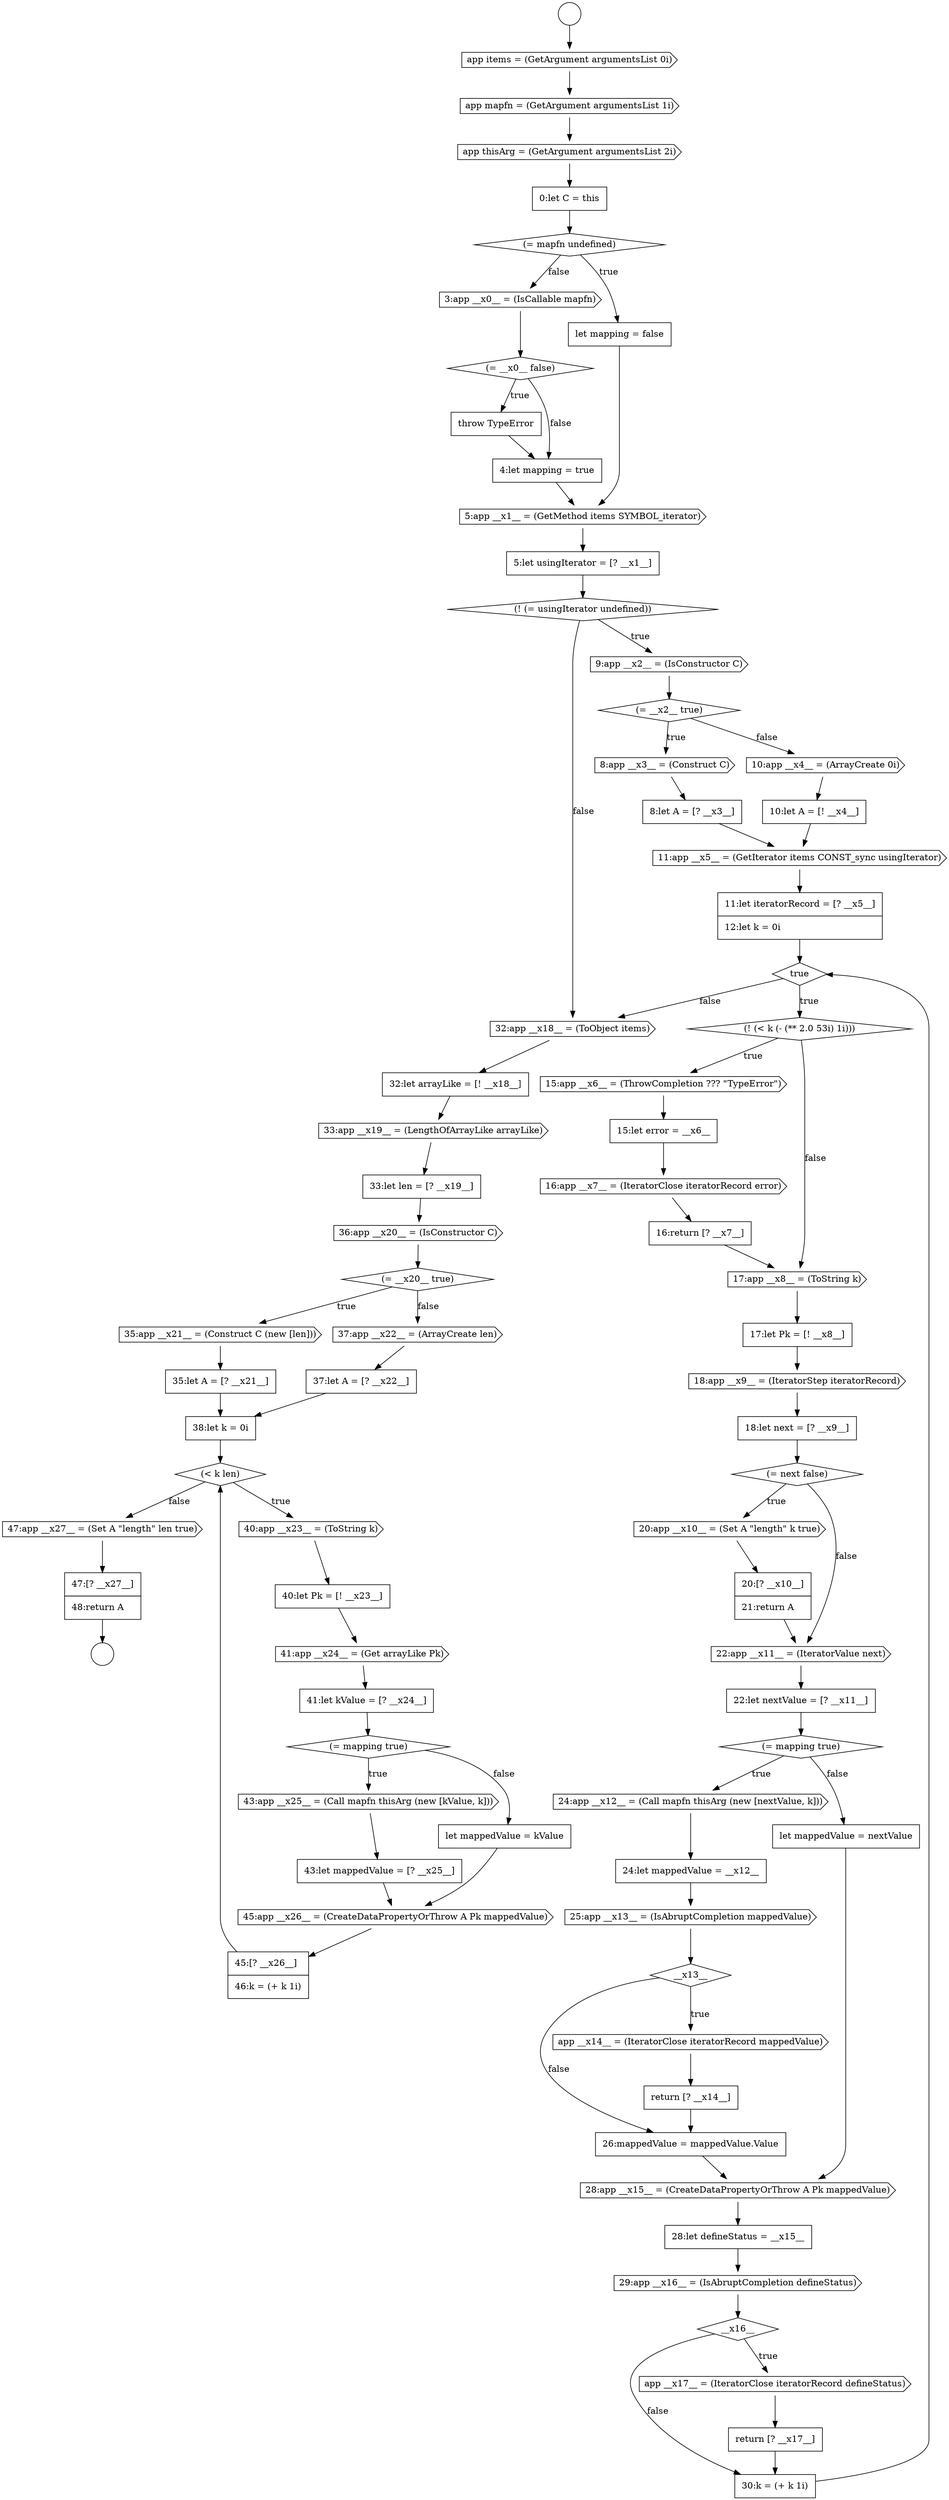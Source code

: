 digraph {
  node15274 [shape=none, margin=0, label=<<font color="black">
    <table border="0" cellborder="1" cellspacing="0" cellpadding="10">
      <tr><td align="left">0:let C = this</td></tr>
    </table>
  </font>> color="black" fillcolor="white" style=filled]
  node15345 [shape=cds, label=<<font color="black">47:app __x27__ = (Set A &quot;length&quot; len true)</font>> color="black" fillcolor="white" style=filled]
  node15334 [shape=diamond, label=<<font color="black">(&lt; k len)</font>> color="black" fillcolor="white" style=filled]
  node15320 [shape=cds, label=<<font color="black">app __x17__ = (IteratorClose iteratorRecord defineStatus)</font>> color="black" fillcolor="white" style=filled]
  node15316 [shape=cds, label=<<font color="black">28:app __x15__ = (CreateDataPropertyOrThrow A Pk mappedValue)</font>> color="black" fillcolor="white" style=filled]
  node15288 [shape=cds, label=<<font color="black">10:app __x4__ = (ArrayCreate 0i)</font>> color="black" fillcolor="white" style=filled]
  node15300 [shape=cds, label=<<font color="black">18:app __x9__ = (IteratorStep iteratorRecord)</font>> color="black" fillcolor="white" style=filled]
  node15337 [shape=cds, label=<<font color="black">41:app __x24__ = (Get arrayLike Pk)</font>> color="black" fillcolor="white" style=filled]
  node15292 [shape=diamond, label=<<font color="black">true</font>> color="black" fillcolor="white" style=filled]
  node15278 [shape=diamond, label=<<font color="black">(= __x0__ false)</font>> color="black" fillcolor="white" style=filled]
  node15303 [shape=cds, label=<<font color="black">20:app __x10__ = (Set A &quot;length&quot; k true)</font>> color="black" fillcolor="white" style=filled]
  node15314 [shape=none, margin=0, label=<<font color="black">
    <table border="0" cellborder="1" cellspacing="0" cellpadding="10">
      <tr><td align="left">26:mappedValue = mappedValue.Value</td></tr>
    </table>
  </font>> color="black" fillcolor="white" style=filled]
  node15293 [shape=diamond, label=<<font color="black">(! (&lt; k (- (** 2.0 53i) 1i)))</font>> color="black" fillcolor="white" style=filled]
  node15325 [shape=cds, label=<<font color="black">33:app __x19__ = (LengthOfArrayLike arrayLike)</font>> color="black" fillcolor="white" style=filled]
  node15346 [shape=none, margin=0, label=<<font color="black">
    <table border="0" cellborder="1" cellspacing="0" cellpadding="10">
      <tr><td align="left">47:[? __x27__]</td></tr>
      <tr><td align="left">48:return A</td></tr>
    </table>
  </font>> color="black" fillcolor="white" style=filled]
  node15282 [shape=none, margin=0, label=<<font color="black">
    <table border="0" cellborder="1" cellspacing="0" cellpadding="10">
      <tr><td align="left">5:let usingIterator = [? __x1__]</td></tr>
    </table>
  </font>> color="black" fillcolor="white" style=filled]
  node15299 [shape=none, margin=0, label=<<font color="black">
    <table border="0" cellborder="1" cellspacing="0" cellpadding="10">
      <tr><td align="left">17:let Pk = [! __x8__]</td></tr>
    </table>
  </font>> color="black" fillcolor="white" style=filled]
  node15331 [shape=cds, label=<<font color="black">37:app __x22__ = (ArrayCreate len)</font>> color="black" fillcolor="white" style=filled]
  node15335 [shape=cds, label=<<font color="black">40:app __x23__ = (ToString k)</font>> color="black" fillcolor="white" style=filled]
  node15318 [shape=cds, label=<<font color="black">29:app __x16__ = (IsAbruptCompletion defineStatus)</font>> color="black" fillcolor="white" style=filled]
  node15295 [shape=none, margin=0, label=<<font color="black">
    <table border="0" cellborder="1" cellspacing="0" cellpadding="10">
      <tr><td align="left">15:let error = __x6__</td></tr>
    </table>
  </font>> color="black" fillcolor="white" style=filled]
  node15342 [shape=none, margin=0, label=<<font color="black">
    <table border="0" cellborder="1" cellspacing="0" cellpadding="10">
      <tr><td align="left">let mappedValue = kValue</td></tr>
    </table>
  </font>> color="black" fillcolor="white" style=filled]
  node15286 [shape=cds, label=<<font color="black">8:app __x3__ = (Construct C)</font>> color="black" fillcolor="white" style=filled]
  node15311 [shape=diamond, label=<<font color="black">__x13__</font>> color="black" fillcolor="white" style=filled]
  node15306 [shape=none, margin=0, label=<<font color="black">
    <table border="0" cellborder="1" cellspacing="0" cellpadding="10">
      <tr><td align="left">22:let nextValue = [? __x11__]</td></tr>
    </table>
  </font>> color="black" fillcolor="white" style=filled]
  node15338 [shape=none, margin=0, label=<<font color="black">
    <table border="0" cellborder="1" cellspacing="0" cellpadding="10">
      <tr><td align="left">41:let kValue = [? __x24__]</td></tr>
    </table>
  </font>> color="black" fillcolor="white" style=filled]
  node15271 [shape=cds, label=<<font color="black">app items = (GetArgument argumentsList 0i)</font>> color="black" fillcolor="white" style=filled]
  node15328 [shape=diamond, label=<<font color="black">(= __x20__ true)</font>> color="black" fillcolor="white" style=filled]
  node15343 [shape=cds, label=<<font color="black">45:app __x26__ = (CreateDataPropertyOrThrow A Pk mappedValue)</font>> color="black" fillcolor="white" style=filled]
  node15289 [shape=none, margin=0, label=<<font color="black">
    <table border="0" cellborder="1" cellspacing="0" cellpadding="10">
      <tr><td align="left">10:let A = [! __x4__]</td></tr>
    </table>
  </font>> color="black" fillcolor="white" style=filled]
  node15321 [shape=none, margin=0, label=<<font color="black">
    <table border="0" cellborder="1" cellspacing="0" cellpadding="10">
      <tr><td align="left">return [? __x17__]</td></tr>
    </table>
  </font>> color="black" fillcolor="white" style=filled]
  node15330 [shape=none, margin=0, label=<<font color="black">
    <table border="0" cellborder="1" cellspacing="0" cellpadding="10">
      <tr><td align="left">35:let A = [? __x21__]</td></tr>
    </table>
  </font>> color="black" fillcolor="white" style=filled]
  node15298 [shape=cds, label=<<font color="black">17:app __x8__ = (ToString k)</font>> color="black" fillcolor="white" style=filled]
  node15296 [shape=cds, label=<<font color="black">16:app __x7__ = (IteratorClose iteratorRecord error)</font>> color="black" fillcolor="white" style=filled]
  node15279 [shape=none, margin=0, label=<<font color="black">
    <table border="0" cellborder="1" cellspacing="0" cellpadding="10">
      <tr><td align="left">throw TypeError</td></tr>
    </table>
  </font>> color="black" fillcolor="white" style=filled]
  node15302 [shape=diamond, label=<<font color="black">(= next false)</font>> color="black" fillcolor="white" style=filled]
  node15313 [shape=none, margin=0, label=<<font color="black">
    <table border="0" cellborder="1" cellspacing="0" cellpadding="10">
      <tr><td align="left">return [? __x14__]</td></tr>
    </table>
  </font>> color="black" fillcolor="white" style=filled]
  node15281 [shape=cds, label=<<font color="black">5:app __x1__ = (GetMethod items SYMBOL_iterator)</font>> color="black" fillcolor="white" style=filled]
  node15312 [shape=cds, label=<<font color="black">app __x14__ = (IteratorClose iteratorRecord mappedValue)</font>> color="black" fillcolor="white" style=filled]
  node15270 [shape=circle label=" " color="black" fillcolor="white" style=filled]
  node15275 [shape=diamond, label=<<font color="black">(= mapfn undefined)</font>> color="black" fillcolor="white" style=filled]
  node15339 [shape=diamond, label=<<font color="black">(= mapping true)</font>> color="black" fillcolor="white" style=filled]
  node15322 [shape=none, margin=0, label=<<font color="black">
    <table border="0" cellborder="1" cellspacing="0" cellpadding="10">
      <tr><td align="left">30:k = (+ k 1i)</td></tr>
    </table>
  </font>> color="black" fillcolor="white" style=filled]
  node15285 [shape=diamond, label=<<font color="black">(= __x2__ true)</font>> color="black" fillcolor="white" style=filled]
  node15317 [shape=none, margin=0, label=<<font color="black">
    <table border="0" cellborder="1" cellspacing="0" cellpadding="10">
      <tr><td align="left">28:let defineStatus = __x15__</td></tr>
    </table>
  </font>> color="black" fillcolor="white" style=filled]
  node15290 [shape=cds, label=<<font color="black">11:app __x5__ = (GetIterator items CONST_sync usingIterator)</font>> color="black" fillcolor="white" style=filled]
  node15307 [shape=diamond, label=<<font color="black">(= mapping true)</font>> color="black" fillcolor="white" style=filled]
  node15344 [shape=none, margin=0, label=<<font color="black">
    <table border="0" cellborder="1" cellspacing="0" cellpadding="10">
      <tr><td align="left">45:[? __x26__]</td></tr>
      <tr><td align="left">46:k = (+ k 1i)</td></tr>
    </table>
  </font>> color="black" fillcolor="white" style=filled]
  node15284 [shape=cds, label=<<font color="black">9:app __x2__ = (IsConstructor C)</font>> color="black" fillcolor="white" style=filled]
  node15329 [shape=cds, label=<<font color="black">35:app __x21__ = (Construct C (new [len]))</font>> color="black" fillcolor="white" style=filled]
  node15280 [shape=none, margin=0, label=<<font color="black">
    <table border="0" cellborder="1" cellspacing="0" cellpadding="10">
      <tr><td align="left">4:let mapping = true</td></tr>
    </table>
  </font>> color="black" fillcolor="white" style=filled]
  node15297 [shape=none, margin=0, label=<<font color="black">
    <table border="0" cellborder="1" cellspacing="0" cellpadding="10">
      <tr><td align="left">16:return [? __x7__]</td></tr>
    </table>
  </font>> color="black" fillcolor="white" style=filled]
  node15326 [shape=none, margin=0, label=<<font color="black">
    <table border="0" cellborder="1" cellspacing="0" cellpadding="10">
      <tr><td align="left">33:let len = [? __x19__]</td></tr>
    </table>
  </font>> color="black" fillcolor="white" style=filled]
  node15291 [shape=none, margin=0, label=<<font color="black">
    <table border="0" cellborder="1" cellspacing="0" cellpadding="10">
      <tr><td align="left">11:let iteratorRecord = [? __x5__]</td></tr>
      <tr><td align="left">12:let k = 0i</td></tr>
    </table>
  </font>> color="black" fillcolor="white" style=filled]
  node15340 [shape=cds, label=<<font color="black">43:app __x25__ = (Call mapfn thisArg (new [kValue, k]))</font>> color="black" fillcolor="white" style=filled]
  node15276 [shape=none, margin=0, label=<<font color="black">
    <table border="0" cellborder="1" cellspacing="0" cellpadding="10">
      <tr><td align="left">let mapping = false</td></tr>
    </table>
  </font>> color="black" fillcolor="white" style=filled]
  node15301 [shape=none, margin=0, label=<<font color="black">
    <table border="0" cellborder="1" cellspacing="0" cellpadding="10">
      <tr><td align="left">18:let next = [? __x9__]</td></tr>
    </table>
  </font>> color="black" fillcolor="white" style=filled]
  node15308 [shape=cds, label=<<font color="black">24:app __x12__ = (Call mapfn thisArg (new [nextValue, k]))</font>> color="black" fillcolor="white" style=filled]
  node15269 [shape=circle label=" " color="black" fillcolor="white" style=filled]
  node15333 [shape=none, margin=0, label=<<font color="black">
    <table border="0" cellborder="1" cellspacing="0" cellpadding="10">
      <tr><td align="left">38:let k = 0i</td></tr>
    </table>
  </font>> color="black" fillcolor="white" style=filled]
  node15323 [shape=cds, label=<<font color="black">32:app __x18__ = (ToObject items)</font>> color="black" fillcolor="white" style=filled]
  node15304 [shape=none, margin=0, label=<<font color="black">
    <table border="0" cellborder="1" cellspacing="0" cellpadding="10">
      <tr><td align="left">20:[? __x10__]</td></tr>
      <tr><td align="left">21:return A</td></tr>
    </table>
  </font>> color="black" fillcolor="white" style=filled]
  node15332 [shape=none, margin=0, label=<<font color="black">
    <table border="0" cellborder="1" cellspacing="0" cellpadding="10">
      <tr><td align="left">37:let A = [? __x22__]</td></tr>
    </table>
  </font>> color="black" fillcolor="white" style=filled]
  node15319 [shape=diamond, label=<<font color="black">__x16__</font>> color="black" fillcolor="white" style=filled]
  node15283 [shape=diamond, label=<<font color="black">(! (= usingIterator undefined))</font>> color="black" fillcolor="white" style=filled]
  node15294 [shape=cds, label=<<font color="black">15:app __x6__ = (ThrowCompletion ??? &quot;TypeError&quot;)</font>> color="black" fillcolor="white" style=filled]
  node15309 [shape=none, margin=0, label=<<font color="black">
    <table border="0" cellborder="1" cellspacing="0" cellpadding="10">
      <tr><td align="left">24:let mappedValue = __x12__</td></tr>
    </table>
  </font>> color="black" fillcolor="white" style=filled]
  node15277 [shape=cds, label=<<font color="black">3:app __x0__ = (IsCallable mapfn)</font>> color="black" fillcolor="white" style=filled]
  node15341 [shape=none, margin=0, label=<<font color="black">
    <table border="0" cellborder="1" cellspacing="0" cellpadding="10">
      <tr><td align="left">43:let mappedValue = [? __x25__]</td></tr>
    </table>
  </font>> color="black" fillcolor="white" style=filled]
  node15315 [shape=none, margin=0, label=<<font color="black">
    <table border="0" cellborder="1" cellspacing="0" cellpadding="10">
      <tr><td align="left">let mappedValue = nextValue</td></tr>
    </table>
  </font>> color="black" fillcolor="white" style=filled]
  node15336 [shape=none, margin=0, label=<<font color="black">
    <table border="0" cellborder="1" cellspacing="0" cellpadding="10">
      <tr><td align="left">40:let Pk = [! __x23__]</td></tr>
    </table>
  </font>> color="black" fillcolor="white" style=filled]
  node15324 [shape=none, margin=0, label=<<font color="black">
    <table border="0" cellborder="1" cellspacing="0" cellpadding="10">
      <tr><td align="left">32:let arrayLike = [! __x18__]</td></tr>
    </table>
  </font>> color="black" fillcolor="white" style=filled]
  node15287 [shape=none, margin=0, label=<<font color="black">
    <table border="0" cellborder="1" cellspacing="0" cellpadding="10">
      <tr><td align="left">8:let A = [? __x3__]</td></tr>
    </table>
  </font>> color="black" fillcolor="white" style=filled]
  node15310 [shape=cds, label=<<font color="black">25:app __x13__ = (IsAbruptCompletion mappedValue)</font>> color="black" fillcolor="white" style=filled]
  node15305 [shape=cds, label=<<font color="black">22:app __x11__ = (IteratorValue next)</font>> color="black" fillcolor="white" style=filled]
  node15272 [shape=cds, label=<<font color="black">app mapfn = (GetArgument argumentsList 1i)</font>> color="black" fillcolor="white" style=filled]
  node15273 [shape=cds, label=<<font color="black">app thisArg = (GetArgument argumentsList 2i)</font>> color="black" fillcolor="white" style=filled]
  node15327 [shape=cds, label=<<font color="black">36:app __x20__ = (IsConstructor C)</font>> color="black" fillcolor="white" style=filled]
  node15302 -> node15303 [label=<<font color="black">true</font>> color="black"]
  node15302 -> node15305 [label=<<font color="black">false</font>> color="black"]
  node15282 -> node15283 [ color="black"]
  node15279 -> node15280 [ color="black"]
  node15330 -> node15333 [ color="black"]
  node15271 -> node15272 [ color="black"]
  node15296 -> node15297 [ color="black"]
  node15297 -> node15298 [ color="black"]
  node15345 -> node15346 [ color="black"]
  node15346 -> node15270 [ color="black"]
  node15310 -> node15311 [ color="black"]
  node15286 -> node15287 [ color="black"]
  node15342 -> node15343 [ color="black"]
  node15320 -> node15321 [ color="black"]
  node15276 -> node15281 [ color="black"]
  node15339 -> node15340 [label=<<font color="black">true</font>> color="black"]
  node15339 -> node15342 [label=<<font color="black">false</font>> color="black"]
  node15316 -> node15317 [ color="black"]
  node15324 -> node15325 [ color="black"]
  node15321 -> node15322 [ color="black"]
  node15328 -> node15329 [label=<<font color="black">true</font>> color="black"]
  node15328 -> node15331 [label=<<font color="black">false</font>> color="black"]
  node15338 -> node15339 [ color="black"]
  node15294 -> node15295 [ color="black"]
  node15288 -> node15289 [ color="black"]
  node15319 -> node15320 [label=<<font color="black">true</font>> color="black"]
  node15319 -> node15322 [label=<<font color="black">false</font>> color="black"]
  node15283 -> node15284 [label=<<font color="black">true</font>> color="black"]
  node15283 -> node15323 [label=<<font color="black">false</font>> color="black"]
  node15311 -> node15312 [label=<<font color="black">true</font>> color="black"]
  node15311 -> node15314 [label=<<font color="black">false</font>> color="black"]
  node15278 -> node15279 [label=<<font color="black">true</font>> color="black"]
  node15278 -> node15280 [label=<<font color="black">false</font>> color="black"]
  node15287 -> node15290 [ color="black"]
  node15309 -> node15310 [ color="black"]
  node15336 -> node15337 [ color="black"]
  node15333 -> node15334 [ color="black"]
  node15312 -> node15313 [ color="black"]
  node15329 -> node15330 [ color="black"]
  node15304 -> node15305 [ color="black"]
  node15307 -> node15308 [label=<<font color="black">true</font>> color="black"]
  node15307 -> node15315 [label=<<font color="black">false</font>> color="black"]
  node15334 -> node15335 [label=<<font color="black">true</font>> color="black"]
  node15334 -> node15345 [label=<<font color="black">false</font>> color="black"]
  node15273 -> node15274 [ color="black"]
  node15281 -> node15282 [ color="black"]
  node15306 -> node15307 [ color="black"]
  node15295 -> node15296 [ color="black"]
  node15289 -> node15290 [ color="black"]
  node15337 -> node15338 [ color="black"]
  node15343 -> node15344 [ color="black"]
  node15332 -> node15333 [ color="black"]
  node15327 -> node15328 [ color="black"]
  node15340 -> node15341 [ color="black"]
  node15318 -> node15319 [ color="black"]
  node15300 -> node15301 [ color="black"]
  node15314 -> node15316 [ color="black"]
  node15291 -> node15292 [ color="black"]
  node15269 -> node15271 [ color="black"]
  node15322 -> node15292 [ color="black"]
  node15323 -> node15324 [ color="black"]
  node15290 -> node15291 [ color="black"]
  node15305 -> node15306 [ color="black"]
  node15284 -> node15285 [ color="black"]
  node15303 -> node15304 [ color="black"]
  node15299 -> node15300 [ color="black"]
  node15335 -> node15336 [ color="black"]
  node15280 -> node15281 [ color="black"]
  node15274 -> node15275 [ color="black"]
  node15285 -> node15286 [label=<<font color="black">true</font>> color="black"]
  node15285 -> node15288 [label=<<font color="black">false</font>> color="black"]
  node15325 -> node15326 [ color="black"]
  node15331 -> node15332 [ color="black"]
  node15275 -> node15276 [label=<<font color="black">true</font>> color="black"]
  node15275 -> node15277 [label=<<font color="black">false</font>> color="black"]
  node15308 -> node15309 [ color="black"]
  node15272 -> node15273 [ color="black"]
  node15317 -> node15318 [ color="black"]
  node15301 -> node15302 [ color="black"]
  node15344 -> node15334 [ color="black"]
  node15313 -> node15314 [ color="black"]
  node15293 -> node15294 [label=<<font color="black">true</font>> color="black"]
  node15293 -> node15298 [label=<<font color="black">false</font>> color="black"]
  node15326 -> node15327 [ color="black"]
  node15341 -> node15343 [ color="black"]
  node15298 -> node15299 [ color="black"]
  node15292 -> node15293 [label=<<font color="black">true</font>> color="black"]
  node15292 -> node15323 [label=<<font color="black">false</font>> color="black"]
  node15315 -> node15316 [ color="black"]
  node15277 -> node15278 [ color="black"]
}
